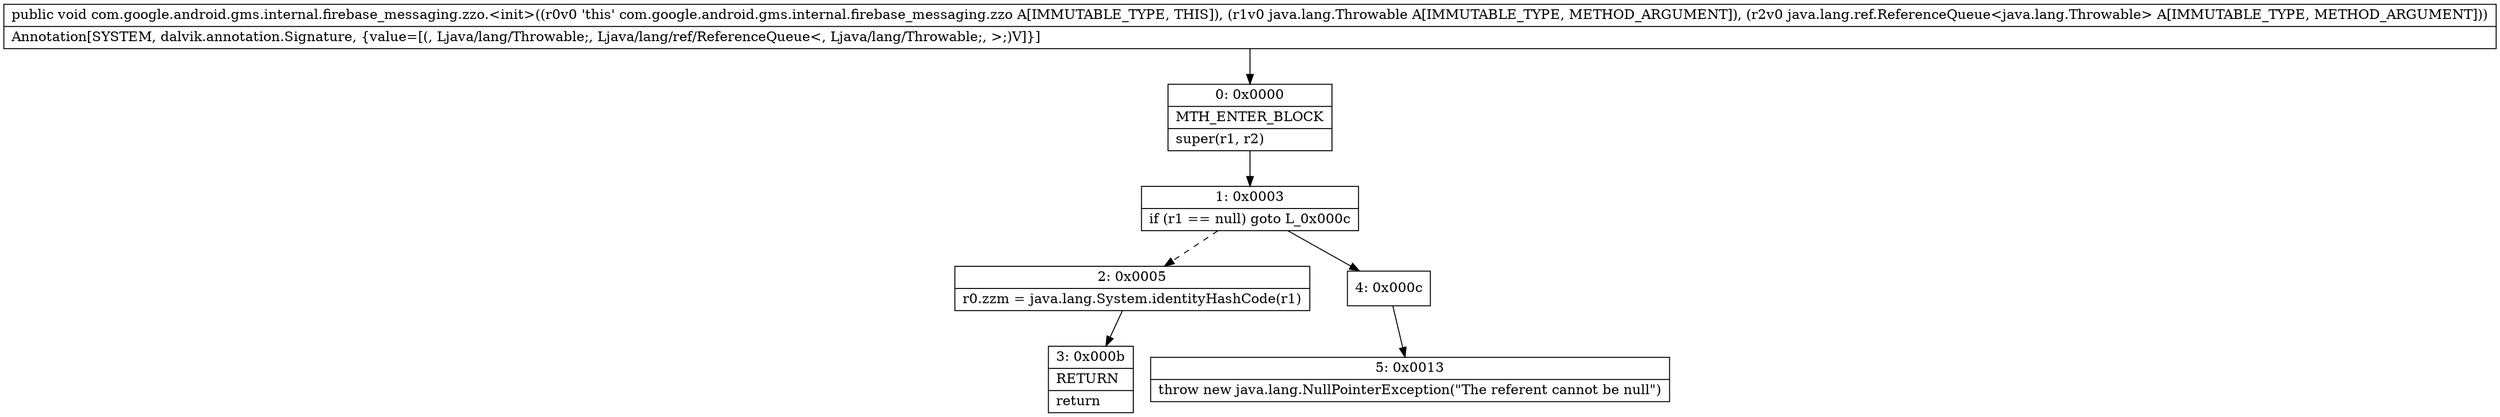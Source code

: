 digraph "CFG forcom.google.android.gms.internal.firebase_messaging.zzo.\<init\>(Ljava\/lang\/Throwable;Ljava\/lang\/ref\/ReferenceQueue;)V" {
Node_0 [shape=record,label="{0\:\ 0x0000|MTH_ENTER_BLOCK\l|super(r1, r2)\l}"];
Node_1 [shape=record,label="{1\:\ 0x0003|if (r1 == null) goto L_0x000c\l}"];
Node_2 [shape=record,label="{2\:\ 0x0005|r0.zzm = java.lang.System.identityHashCode(r1)\l}"];
Node_3 [shape=record,label="{3\:\ 0x000b|RETURN\l|return\l}"];
Node_4 [shape=record,label="{4\:\ 0x000c}"];
Node_5 [shape=record,label="{5\:\ 0x0013|throw new java.lang.NullPointerException(\"The referent cannot be null\")\l}"];
MethodNode[shape=record,label="{public void com.google.android.gms.internal.firebase_messaging.zzo.\<init\>((r0v0 'this' com.google.android.gms.internal.firebase_messaging.zzo A[IMMUTABLE_TYPE, THIS]), (r1v0 java.lang.Throwable A[IMMUTABLE_TYPE, METHOD_ARGUMENT]), (r2v0 java.lang.ref.ReferenceQueue\<java.lang.Throwable\> A[IMMUTABLE_TYPE, METHOD_ARGUMENT]))  | Annotation[SYSTEM, dalvik.annotation.Signature, \{value=[(, Ljava\/lang\/Throwable;, Ljava\/lang\/ref\/ReferenceQueue\<, Ljava\/lang\/Throwable;, \>;)V]\}]\l}"];
MethodNode -> Node_0;
Node_0 -> Node_1;
Node_1 -> Node_2[style=dashed];
Node_1 -> Node_4;
Node_2 -> Node_3;
Node_4 -> Node_5;
}

